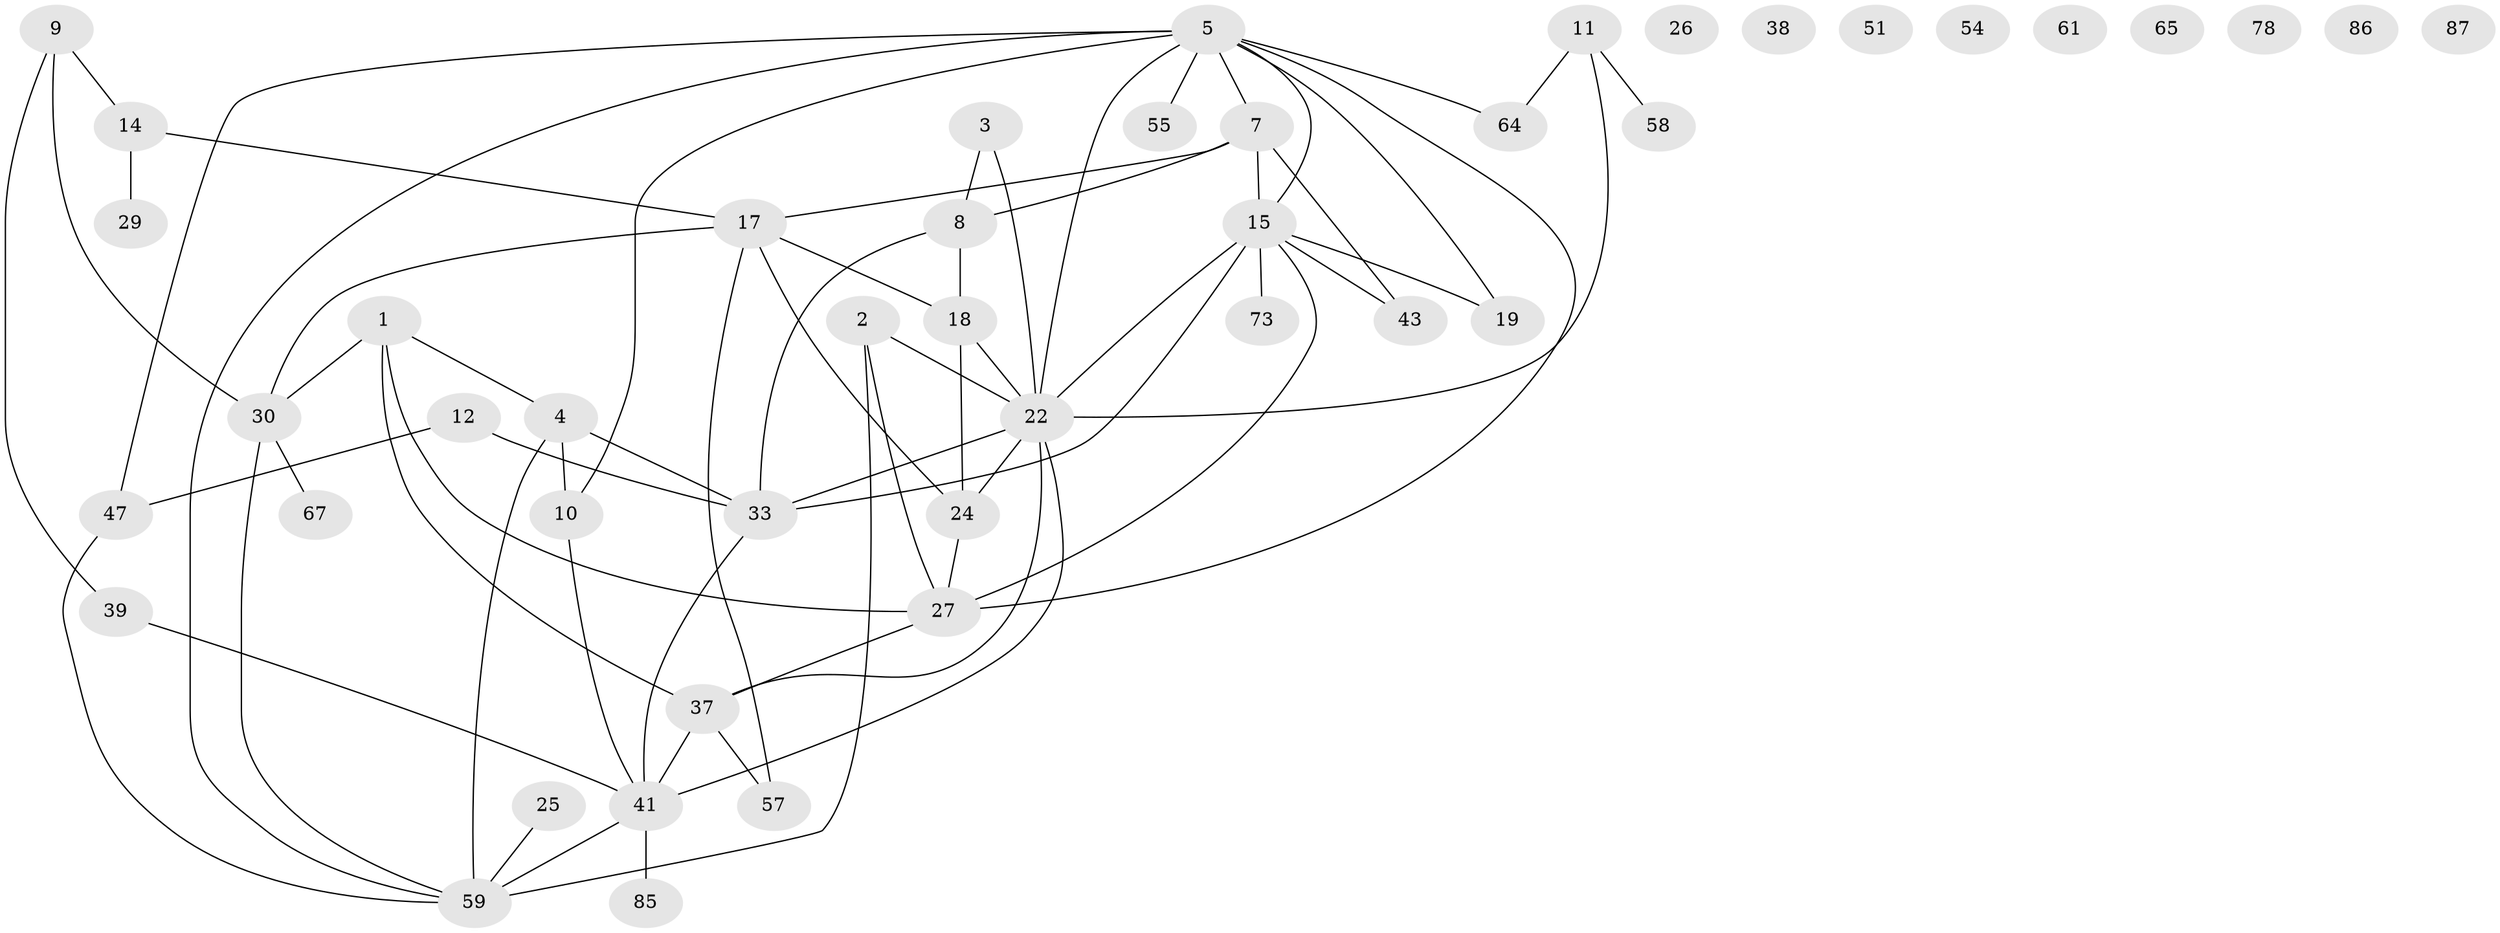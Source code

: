 // original degree distribution, {2: 0.2777777777777778, 3: 0.16666666666666666, 6: 0.022222222222222223, 4: 0.2, 1: 0.14444444444444443, 5: 0.06666666666666667, 7: 0.022222222222222223, 0: 0.1}
// Generated by graph-tools (version 1.1) at 2025/16/03/04/25 18:16:27]
// undirected, 45 vertices, 67 edges
graph export_dot {
graph [start="1"]
  node [color=gray90,style=filled];
  1 [super="+45+68"];
  2 [super="+69"];
  3;
  4 [super="+76"];
  5 [super="+6+75"];
  7 [super="+72+21"];
  8;
  9 [super="+79"];
  10 [super="+28"];
  11 [super="+66"];
  12;
  14 [super="+40+42"];
  15 [super="+16+23"];
  17 [super="+60"];
  18 [super="+82+20"];
  19 [super="+81+35"];
  22 [super="+90+80+44"];
  24 [super="+71+32"];
  25;
  26;
  27 [super="+63+36+49+48"];
  29;
  30 [super="+31"];
  33 [super="+56+34"];
  37 [super="+74"];
  38;
  39 [super="+52"];
  41 [super="+50"];
  43;
  47;
  51;
  54;
  55;
  57;
  58;
  59 [super="+84+70"];
  61;
  64;
  65;
  67;
  73;
  78;
  85;
  86;
  87;
  1 -- 4;
  1 -- 37;
  1 -- 30;
  1 -- 27;
  2 -- 59;
  2 -- 27;
  2 -- 22;
  3 -- 8;
  3 -- 22;
  4 -- 10 [weight=2];
  4 -- 33;
  4 -- 59;
  5 -- 47;
  5 -- 64;
  5 -- 10 [weight=2];
  5 -- 19;
  5 -- 55;
  5 -- 59;
  5 -- 7 [weight=2];
  5 -- 27;
  5 -- 15;
  5 -- 22;
  7 -- 17;
  7 -- 8;
  7 -- 15;
  7 -- 43;
  8 -- 33;
  8 -- 18;
  9 -- 39;
  9 -- 30;
  9 -- 14;
  10 -- 41;
  11 -- 22;
  11 -- 64;
  11 -- 58;
  12 -- 47;
  12 -- 33;
  14 -- 29;
  14 -- 17;
  15 -- 73;
  15 -- 43;
  15 -- 19;
  15 -- 33;
  15 -- 27;
  15 -- 22;
  17 -- 30;
  17 -- 18;
  17 -- 24;
  17 -- 57;
  18 -- 22;
  18 -- 24;
  22 -- 41 [weight=2];
  22 -- 37;
  22 -- 24;
  22 -- 33;
  24 -- 27;
  25 -- 59;
  27 -- 37;
  30 -- 67;
  30 -- 59;
  33 -- 41;
  37 -- 57;
  37 -- 41;
  39 -- 41;
  41 -- 85;
  41 -- 59;
  47 -- 59;
}
